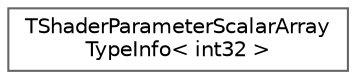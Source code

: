 digraph "Graphical Class Hierarchy"
{
 // INTERACTIVE_SVG=YES
 // LATEX_PDF_SIZE
  bgcolor="transparent";
  edge [fontname=Helvetica,fontsize=10,labelfontname=Helvetica,labelfontsize=10];
  node [fontname=Helvetica,fontsize=10,shape=box,height=0.2,width=0.4];
  rankdir="LR";
  Node0 [id="Node000000",label="TShaderParameterScalarArray\lTypeInfo\< int32 \>",height=0.2,width=0.4,color="grey40", fillcolor="white", style="filled",URL="$da/d1b/structTShaderParameterScalarArrayTypeInfo_3_01int32_01_4.html",tooltip=" "];
}
